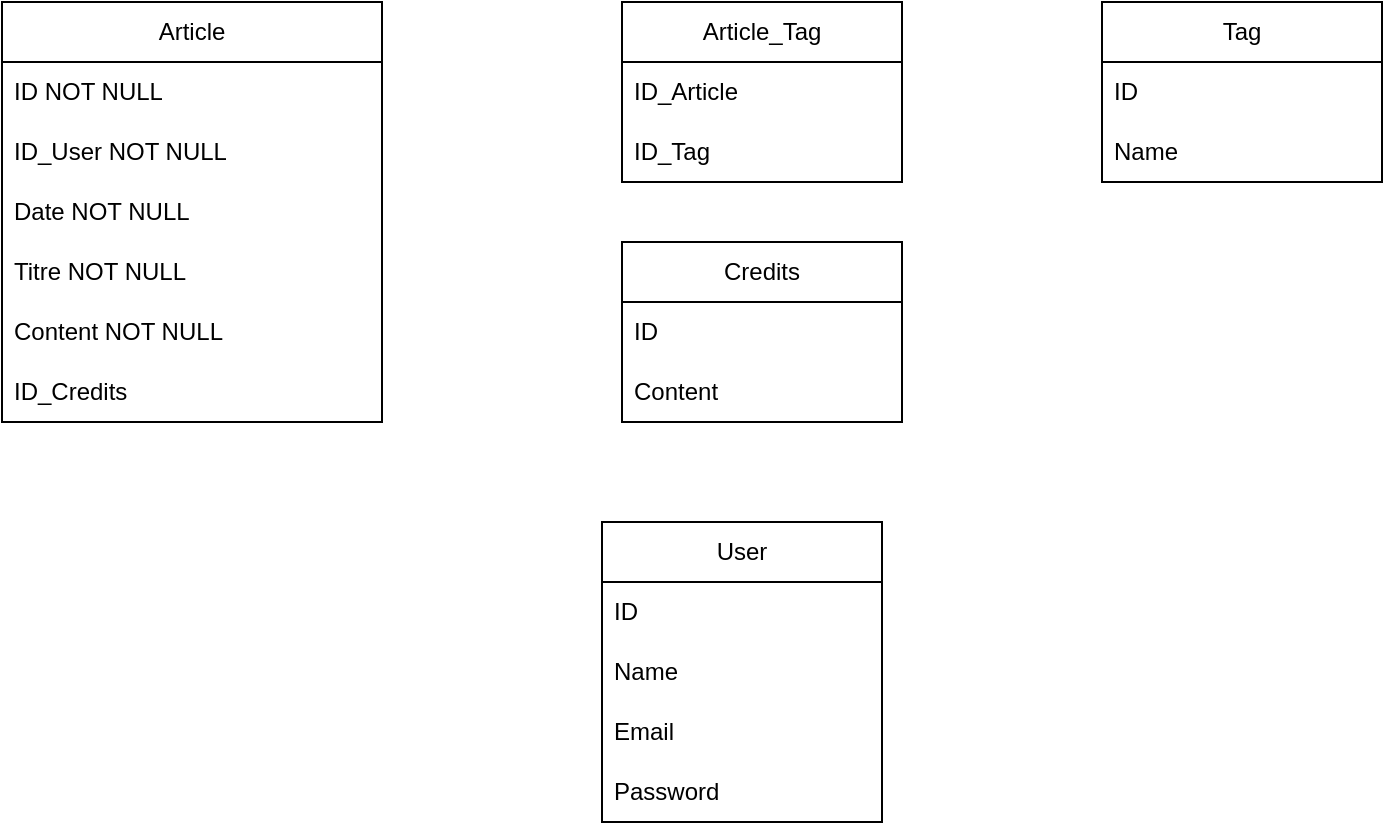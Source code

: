 <mxfile version="24.7.8">
  <diagram name="Page-1" id="m-Gu2SxWhutmY2rf8r9G">
    <mxGraphModel dx="472" dy="827" grid="1" gridSize="10" guides="1" tooltips="1" connect="1" arrows="1" fold="1" page="1" pageScale="1" pageWidth="827" pageHeight="1169" math="0" shadow="0">
      <root>
        <mxCell id="0" />
        <mxCell id="1" parent="0" />
        <mxCell id="gRfnl2sXVnBIrcTjxnbb-1" value="Article" style="swimlane;fontStyle=0;childLayout=stackLayout;horizontal=1;startSize=30;horizontalStack=0;resizeParent=1;resizeParentMax=0;resizeLast=0;collapsible=1;marginBottom=0;whiteSpace=wrap;html=1;" vertex="1" parent="1">
          <mxGeometry x="20" y="150" width="190" height="210" as="geometry" />
        </mxCell>
        <mxCell id="gRfnl2sXVnBIrcTjxnbb-2" value="ID NOT NULL" style="text;strokeColor=none;fillColor=none;align=left;verticalAlign=middle;spacingLeft=4;spacingRight=4;overflow=hidden;points=[[0,0.5],[1,0.5]];portConstraint=eastwest;rotatable=0;whiteSpace=wrap;html=1;" vertex="1" parent="gRfnl2sXVnBIrcTjxnbb-1">
          <mxGeometry y="30" width="190" height="30" as="geometry" />
        </mxCell>
        <mxCell id="gRfnl2sXVnBIrcTjxnbb-6" value="ID_User NOT NULL" style="text;strokeColor=none;fillColor=none;align=left;verticalAlign=middle;spacingLeft=4;spacingRight=4;overflow=hidden;points=[[0,0.5],[1,0.5]];portConstraint=eastwest;rotatable=0;whiteSpace=wrap;html=1;" vertex="1" parent="gRfnl2sXVnBIrcTjxnbb-1">
          <mxGeometry y="60" width="190" height="30" as="geometry" />
        </mxCell>
        <mxCell id="gRfnl2sXVnBIrcTjxnbb-5" value="Date NOT NULL" style="text;strokeColor=none;fillColor=none;align=left;verticalAlign=middle;spacingLeft=4;spacingRight=4;overflow=hidden;points=[[0,0.5],[1,0.5]];portConstraint=eastwest;rotatable=0;whiteSpace=wrap;html=1;" vertex="1" parent="gRfnl2sXVnBIrcTjxnbb-1">
          <mxGeometry y="90" width="190" height="30" as="geometry" />
        </mxCell>
        <mxCell id="gRfnl2sXVnBIrcTjxnbb-3" value="Titre NOT NULL" style="text;strokeColor=none;fillColor=none;align=left;verticalAlign=middle;spacingLeft=4;spacingRight=4;overflow=hidden;points=[[0,0.5],[1,0.5]];portConstraint=eastwest;rotatable=0;whiteSpace=wrap;html=1;" vertex="1" parent="gRfnl2sXVnBIrcTjxnbb-1">
          <mxGeometry y="120" width="190" height="30" as="geometry" />
        </mxCell>
        <mxCell id="gRfnl2sXVnBIrcTjxnbb-4" value="Content NOT NULL" style="text;strokeColor=none;fillColor=none;align=left;verticalAlign=middle;spacingLeft=4;spacingRight=4;overflow=hidden;points=[[0,0.5],[1,0.5]];portConstraint=eastwest;rotatable=0;whiteSpace=wrap;html=1;" vertex="1" parent="gRfnl2sXVnBIrcTjxnbb-1">
          <mxGeometry y="150" width="190" height="30" as="geometry" />
        </mxCell>
        <mxCell id="gRfnl2sXVnBIrcTjxnbb-21" value="ID_Credits&amp;nbsp;" style="text;strokeColor=none;fillColor=none;align=left;verticalAlign=middle;spacingLeft=4;spacingRight=4;overflow=hidden;points=[[0,0.5],[1,0.5]];portConstraint=eastwest;rotatable=0;whiteSpace=wrap;html=1;" vertex="1" parent="gRfnl2sXVnBIrcTjxnbb-1">
          <mxGeometry y="180" width="190" height="30" as="geometry" />
        </mxCell>
        <mxCell id="gRfnl2sXVnBIrcTjxnbb-8" value="Article_Tag" style="swimlane;fontStyle=0;childLayout=stackLayout;horizontal=1;startSize=30;horizontalStack=0;resizeParent=1;resizeParentMax=0;resizeLast=0;collapsible=1;marginBottom=0;whiteSpace=wrap;html=1;" vertex="1" parent="1">
          <mxGeometry x="330" y="150" width="140" height="90" as="geometry" />
        </mxCell>
        <mxCell id="gRfnl2sXVnBIrcTjxnbb-9" value="ID_Article" style="text;strokeColor=none;fillColor=none;align=left;verticalAlign=middle;spacingLeft=4;spacingRight=4;overflow=hidden;points=[[0,0.5],[1,0.5]];portConstraint=eastwest;rotatable=0;whiteSpace=wrap;html=1;" vertex="1" parent="gRfnl2sXVnBIrcTjxnbb-8">
          <mxGeometry y="30" width="140" height="30" as="geometry" />
        </mxCell>
        <mxCell id="gRfnl2sXVnBIrcTjxnbb-10" value="ID_Tag" style="text;strokeColor=none;fillColor=none;align=left;verticalAlign=middle;spacingLeft=4;spacingRight=4;overflow=hidden;points=[[0,0.5],[1,0.5]];portConstraint=eastwest;rotatable=0;whiteSpace=wrap;html=1;" vertex="1" parent="gRfnl2sXVnBIrcTjxnbb-8">
          <mxGeometry y="60" width="140" height="30" as="geometry" />
        </mxCell>
        <mxCell id="gRfnl2sXVnBIrcTjxnbb-12" value="Tag" style="swimlane;fontStyle=0;childLayout=stackLayout;horizontal=1;startSize=30;horizontalStack=0;resizeParent=1;resizeParentMax=0;resizeLast=0;collapsible=1;marginBottom=0;whiteSpace=wrap;html=1;" vertex="1" parent="1">
          <mxGeometry x="570" y="150" width="140" height="90" as="geometry" />
        </mxCell>
        <mxCell id="gRfnl2sXVnBIrcTjxnbb-13" value="ID" style="text;strokeColor=none;fillColor=none;align=left;verticalAlign=middle;spacingLeft=4;spacingRight=4;overflow=hidden;points=[[0,0.5],[1,0.5]];portConstraint=eastwest;rotatable=0;whiteSpace=wrap;html=1;" vertex="1" parent="gRfnl2sXVnBIrcTjxnbb-12">
          <mxGeometry y="30" width="140" height="30" as="geometry" />
        </mxCell>
        <mxCell id="gRfnl2sXVnBIrcTjxnbb-14" value="Name" style="text;strokeColor=none;fillColor=none;align=left;verticalAlign=middle;spacingLeft=4;spacingRight=4;overflow=hidden;points=[[0,0.5],[1,0.5]];portConstraint=eastwest;rotatable=0;whiteSpace=wrap;html=1;" vertex="1" parent="gRfnl2sXVnBIrcTjxnbb-12">
          <mxGeometry y="60" width="140" height="30" as="geometry" />
        </mxCell>
        <mxCell id="gRfnl2sXVnBIrcTjxnbb-16" value="User" style="swimlane;fontStyle=0;childLayout=stackLayout;horizontal=1;startSize=30;horizontalStack=0;resizeParent=1;resizeParentMax=0;resizeLast=0;collapsible=1;marginBottom=0;whiteSpace=wrap;html=1;" vertex="1" parent="1">
          <mxGeometry x="320" y="410" width="140" height="150" as="geometry" />
        </mxCell>
        <mxCell id="gRfnl2sXVnBIrcTjxnbb-17" value="ID" style="text;strokeColor=none;fillColor=none;align=left;verticalAlign=middle;spacingLeft=4;spacingRight=4;overflow=hidden;points=[[0,0.5],[1,0.5]];portConstraint=eastwest;rotatable=0;whiteSpace=wrap;html=1;" vertex="1" parent="gRfnl2sXVnBIrcTjxnbb-16">
          <mxGeometry y="30" width="140" height="30" as="geometry" />
        </mxCell>
        <mxCell id="gRfnl2sXVnBIrcTjxnbb-18" value="Name" style="text;strokeColor=none;fillColor=none;align=left;verticalAlign=middle;spacingLeft=4;spacingRight=4;overflow=hidden;points=[[0,0.5],[1,0.5]];portConstraint=eastwest;rotatable=0;whiteSpace=wrap;html=1;" vertex="1" parent="gRfnl2sXVnBIrcTjxnbb-16">
          <mxGeometry y="60" width="140" height="30" as="geometry" />
        </mxCell>
        <mxCell id="gRfnl2sXVnBIrcTjxnbb-19" value="Email" style="text;strokeColor=none;fillColor=none;align=left;verticalAlign=middle;spacingLeft=4;spacingRight=4;overflow=hidden;points=[[0,0.5],[1,0.5]];portConstraint=eastwest;rotatable=0;whiteSpace=wrap;html=1;" vertex="1" parent="gRfnl2sXVnBIrcTjxnbb-16">
          <mxGeometry y="90" width="140" height="30" as="geometry" />
        </mxCell>
        <mxCell id="gRfnl2sXVnBIrcTjxnbb-20" value="Password" style="text;strokeColor=none;fillColor=none;align=left;verticalAlign=middle;spacingLeft=4;spacingRight=4;overflow=hidden;points=[[0,0.5],[1,0.5]];portConstraint=eastwest;rotatable=0;whiteSpace=wrap;html=1;" vertex="1" parent="gRfnl2sXVnBIrcTjxnbb-16">
          <mxGeometry y="120" width="140" height="30" as="geometry" />
        </mxCell>
        <mxCell id="gRfnl2sXVnBIrcTjxnbb-22" value="Credits" style="swimlane;fontStyle=0;childLayout=stackLayout;horizontal=1;startSize=30;horizontalStack=0;resizeParent=1;resizeParentMax=0;resizeLast=0;collapsible=1;marginBottom=0;whiteSpace=wrap;html=1;" vertex="1" parent="1">
          <mxGeometry x="330" y="270" width="140" height="90" as="geometry" />
        </mxCell>
        <mxCell id="gRfnl2sXVnBIrcTjxnbb-23" value="ID" style="text;strokeColor=none;fillColor=none;align=left;verticalAlign=middle;spacingLeft=4;spacingRight=4;overflow=hidden;points=[[0,0.5],[1,0.5]];portConstraint=eastwest;rotatable=0;whiteSpace=wrap;html=1;" vertex="1" parent="gRfnl2sXVnBIrcTjxnbb-22">
          <mxGeometry y="30" width="140" height="30" as="geometry" />
        </mxCell>
        <mxCell id="gRfnl2sXVnBIrcTjxnbb-24" value="Content" style="text;strokeColor=none;fillColor=none;align=left;verticalAlign=middle;spacingLeft=4;spacingRight=4;overflow=hidden;points=[[0,0.5],[1,0.5]];portConstraint=eastwest;rotatable=0;whiteSpace=wrap;html=1;" vertex="1" parent="gRfnl2sXVnBIrcTjxnbb-22">
          <mxGeometry y="60" width="140" height="30" as="geometry" />
        </mxCell>
      </root>
    </mxGraphModel>
  </diagram>
</mxfile>

